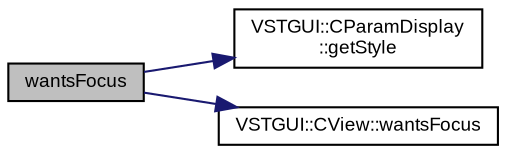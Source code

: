 digraph "wantsFocus"
{
  bgcolor="transparent";
  edge [fontname="Arial",fontsize="9",labelfontname="Arial",labelfontsize="9"];
  node [fontname="Arial",fontsize="9",shape=record];
  rankdir="LR";
  Node1 [label="wantsFocus",height=0.2,width=0.4,color="black", fillcolor="grey75", style="filled" fontcolor="black"];
  Node1 -> Node2 [color="midnightblue",fontsize="9",style="solid",fontname="Arial"];
  Node2 [label="VSTGUI::CParamDisplay\l::getStyle",height=0.2,width=0.4,color="black",URL="$class_v_s_t_g_u_i_1_1_c_param_display.html#ad3e31421098660b2bf757372feaa2f98"];
  Node1 -> Node3 [color="midnightblue",fontsize="9",style="solid",fontname="Arial"];
  Node3 [label="VSTGUI::CView::wantsFocus",height=0.2,width=0.4,color="black",URL="$class_v_s_t_g_u_i_1_1_c_view.html#a1aaf63d0b9cd4a8f27328f2239a9951c",tooltip="check if view supports focus "];
}
